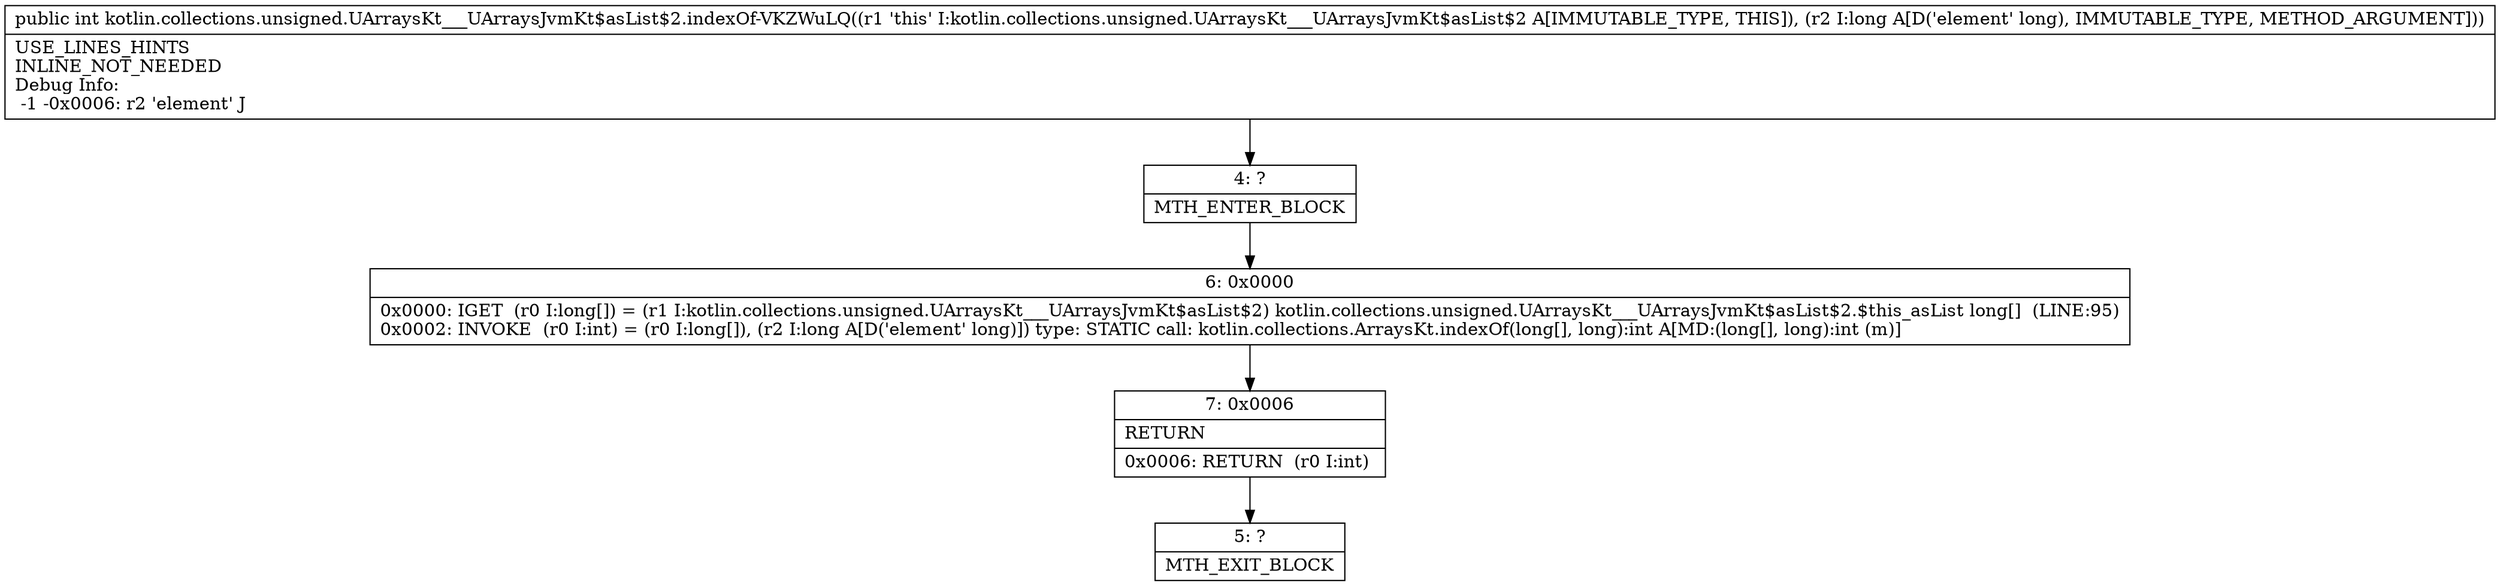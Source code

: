 digraph "CFG forkotlin.collections.unsigned.UArraysKt___UArraysJvmKt$asList$2.indexOf\-VKZWuLQ(J)I" {
Node_4 [shape=record,label="{4\:\ ?|MTH_ENTER_BLOCK\l}"];
Node_6 [shape=record,label="{6\:\ 0x0000|0x0000: IGET  (r0 I:long[]) = (r1 I:kotlin.collections.unsigned.UArraysKt___UArraysJvmKt$asList$2) kotlin.collections.unsigned.UArraysKt___UArraysJvmKt$asList$2.$this_asList long[]  (LINE:95)\l0x0002: INVOKE  (r0 I:int) = (r0 I:long[]), (r2 I:long A[D('element' long)]) type: STATIC call: kotlin.collections.ArraysKt.indexOf(long[], long):int A[MD:(long[], long):int (m)]\l}"];
Node_7 [shape=record,label="{7\:\ 0x0006|RETURN\l|0x0006: RETURN  (r0 I:int) \l}"];
Node_5 [shape=record,label="{5\:\ ?|MTH_EXIT_BLOCK\l}"];
MethodNode[shape=record,label="{public int kotlin.collections.unsigned.UArraysKt___UArraysJvmKt$asList$2.indexOf\-VKZWuLQ((r1 'this' I:kotlin.collections.unsigned.UArraysKt___UArraysJvmKt$asList$2 A[IMMUTABLE_TYPE, THIS]), (r2 I:long A[D('element' long), IMMUTABLE_TYPE, METHOD_ARGUMENT]))  | USE_LINES_HINTS\lINLINE_NOT_NEEDED\lDebug Info:\l  \-1 \-0x0006: r2 'element' J\l}"];
MethodNode -> Node_4;Node_4 -> Node_6;
Node_6 -> Node_7;
Node_7 -> Node_5;
}

